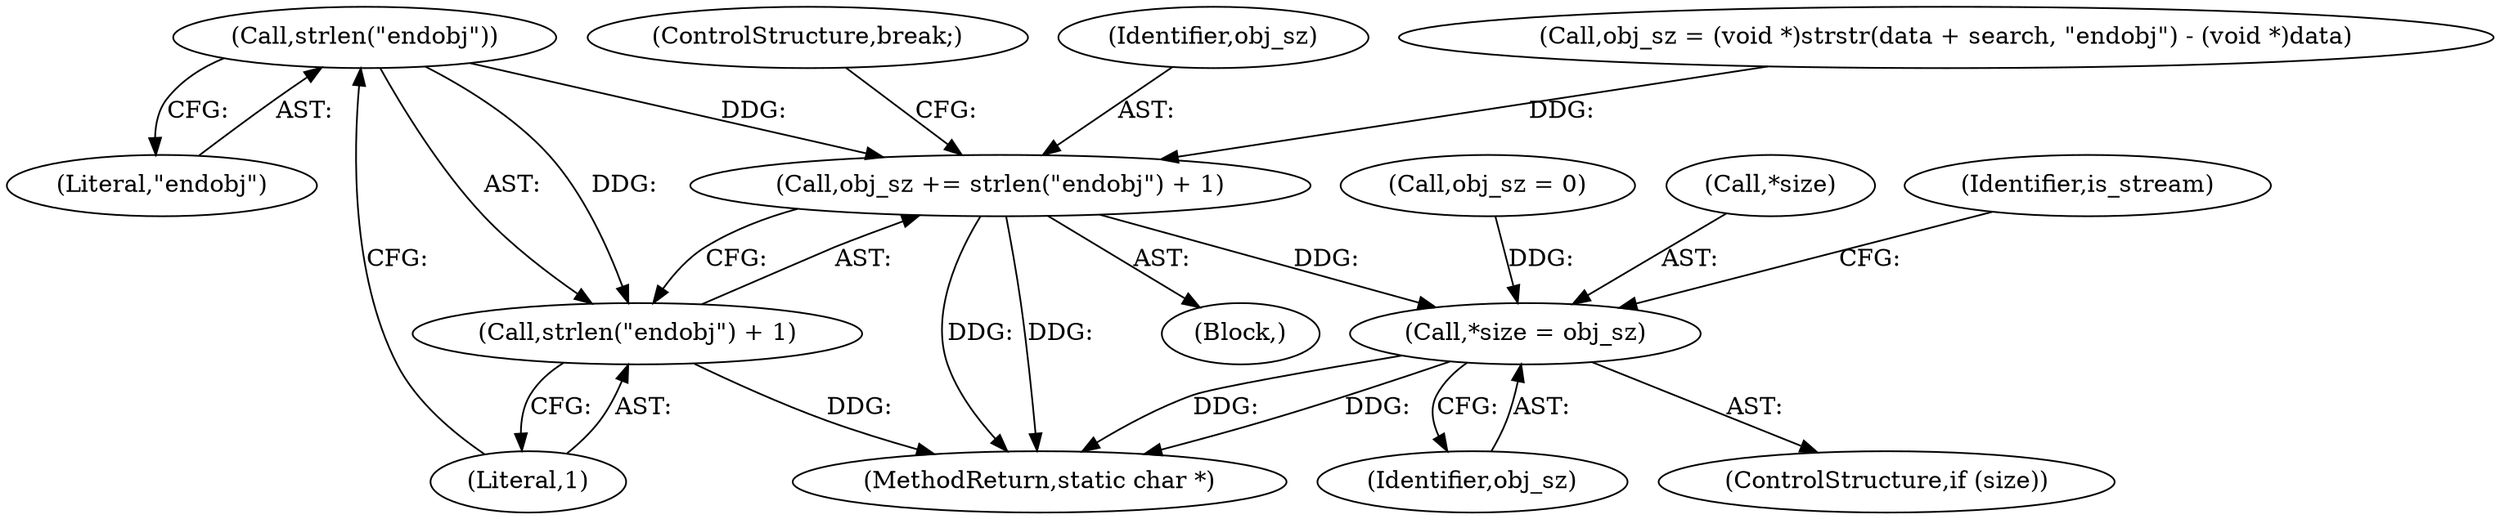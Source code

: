 digraph "0_pdfresurrect_0c4120fffa3dffe97b95c486a120eded82afe8a6_3@API" {
"1000295" [label="(Call,strlen(\"endobj\"))"];
"1000292" [label="(Call,obj_sz += strlen(\"endobj\") + 1)"];
"1000315" [label="(Call,*size = obj_sz)"];
"1000294" [label="(Call,strlen(\"endobj\") + 1)"];
"1000327" [label="(MethodReturn,static char *)"];
"1000313" [label="(ControlStructure,if (size))"];
"1000318" [label="(Identifier,obj_sz)"];
"1000189" [label="(Call,obj_sz = 0)"];
"1000297" [label="(Literal,1)"];
"1000316" [label="(Call,*size)"];
"1000269" [label="(Block,)"];
"1000295" [label="(Call,strlen(\"endobj\"))"];
"1000296" [label="(Literal,\"endobj\")"];
"1000320" [label="(Identifier,is_stream)"];
"1000292" [label="(Call,obj_sz += strlen(\"endobj\") + 1)"];
"1000298" [label="(ControlStructure,break;)"];
"1000293" [label="(Identifier,obj_sz)"];
"1000294" [label="(Call,strlen(\"endobj\") + 1)"];
"1000315" [label="(Call,*size = obj_sz)"];
"1000279" [label="(Call,obj_sz = (void *)strstr(data + search, \"endobj\") - (void *)data)"];
"1000295" -> "1000294"  [label="AST: "];
"1000295" -> "1000296"  [label="CFG: "];
"1000296" -> "1000295"  [label="AST: "];
"1000297" -> "1000295"  [label="CFG: "];
"1000295" -> "1000292"  [label="DDG: "];
"1000295" -> "1000294"  [label="DDG: "];
"1000292" -> "1000269"  [label="AST: "];
"1000292" -> "1000294"  [label="CFG: "];
"1000293" -> "1000292"  [label="AST: "];
"1000294" -> "1000292"  [label="AST: "];
"1000298" -> "1000292"  [label="CFG: "];
"1000292" -> "1000327"  [label="DDG: "];
"1000292" -> "1000327"  [label="DDG: "];
"1000279" -> "1000292"  [label="DDG: "];
"1000292" -> "1000315"  [label="DDG: "];
"1000315" -> "1000313"  [label="AST: "];
"1000315" -> "1000318"  [label="CFG: "];
"1000316" -> "1000315"  [label="AST: "];
"1000318" -> "1000315"  [label="AST: "];
"1000320" -> "1000315"  [label="CFG: "];
"1000315" -> "1000327"  [label="DDG: "];
"1000315" -> "1000327"  [label="DDG: "];
"1000189" -> "1000315"  [label="DDG: "];
"1000294" -> "1000297"  [label="CFG: "];
"1000297" -> "1000294"  [label="AST: "];
"1000294" -> "1000327"  [label="DDG: "];
}
